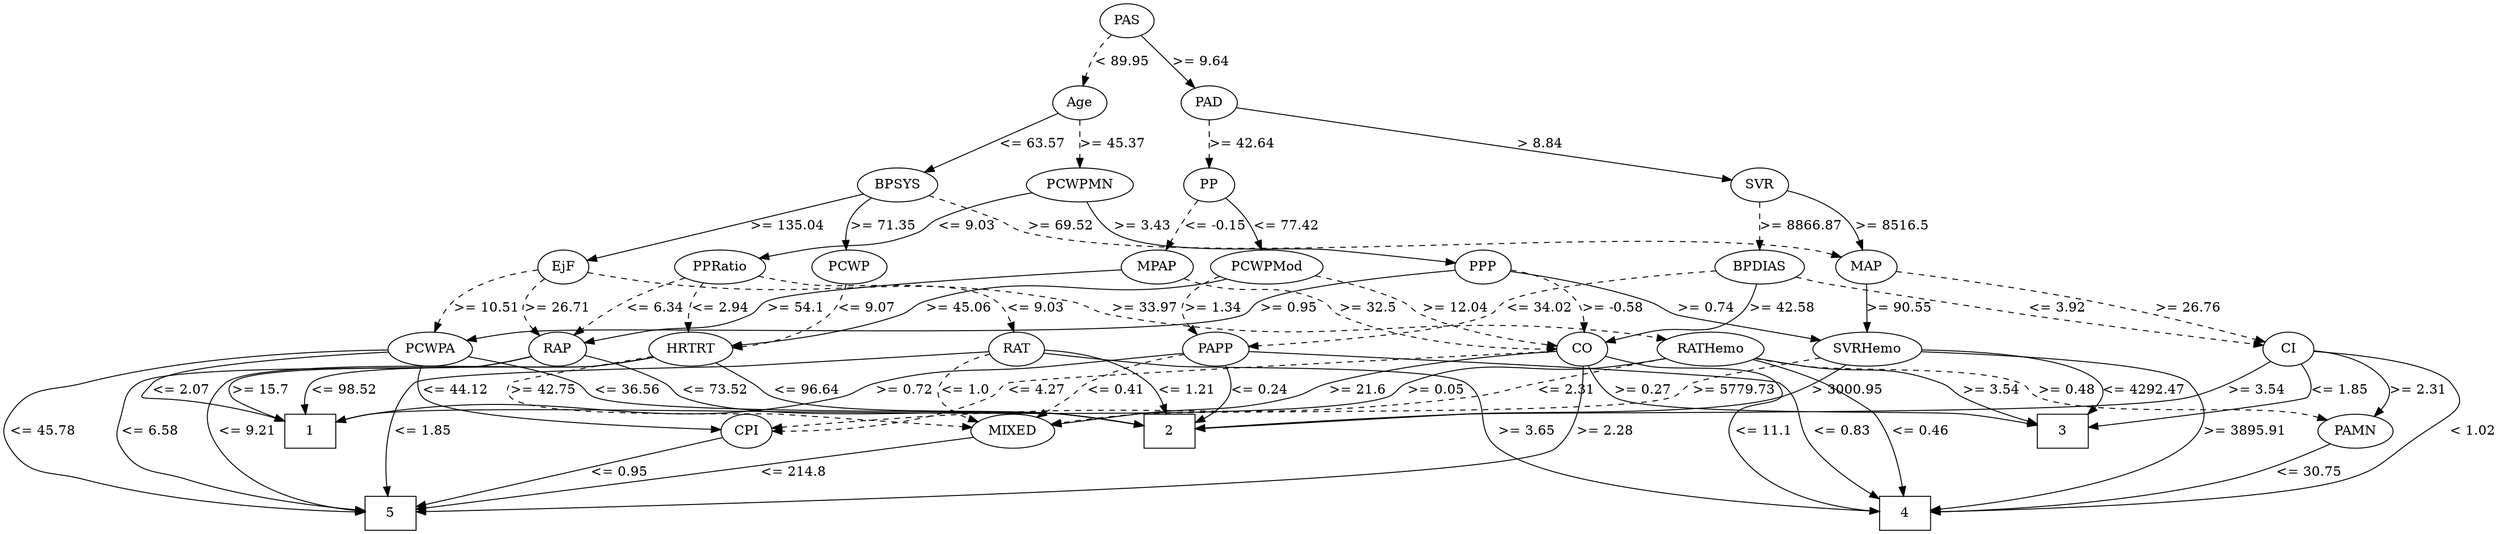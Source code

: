 strict digraph G {
	graph [bb="0,0,2160.1,558"];
	node [label="\N"];
	1	[height=0.5,
		pos="472.1,105",
		shape=box,
		width=0.75];
	2	[height=0.5,
		pos="858.1,105",
		shape=box,
		width=0.75];
	3	[height=0.5,
		pos="1829.1,105",
		shape=box,
		width=0.75];
	4	[height=0.5,
		pos="1679.1,18",
		shape=box,
		width=0.75];
	5	[height=0.5,
		pos="682.1,18",
		shape=box,
		width=0.75];
	RAP	[height=0.5,
		pos="452.1,192",
		width=0.77778];
	RAP -> 1	[label=">= 15.7",
		lp="277.6,148.5",
		op=">=",
		param=15.7,
		pos="e,444.71,106.2 424.53,188.06 372.92,182.29 265.89,168.88 255.1,156 250.81,150.89 250.77,146.08 255.1,141 277.7,114.46 378.59,107.97 \
434.49,106.44",
		style=solid];
	RAP -> 2	[label="<= 73.52",
		lp="446.1,148.5",
		op="<=",
		param=73.52,
		pos="e,830.76,118.36 434.19,177.7 421.9,167.02 409.56,152.03 420.1,141 450.45,109.23 772.14,132.2 815.1,123 817.04,122.58 819.01,122.09 \
820.98,121.54",
		style=solid];
	RAP -> 5	[label="<= 6.58",
		lp="97.595,105",
		op="<=",
		param=6.58,
		pos="e,654.83,19.9 424.75,187.68 394.7,184.09 344.99,178.3 302.1,174 256.15,169.4 134.31,180.38 95.095,156 67.981,139.14 54.498,111.4 \
75.095,87 111.99,43.304 517.69,24.965 644.47,20.276",
		style=solid];
	PAS	[height=0.5,
		pos="1149.1,540",
		width=0.75];
	PAD	[height=0.5,
		pos="1205.1,453",
		width=0.79437];
	PAS -> PAD	[label=">= 9.64",
		lp="1202.6,496.5",
		op=">=",
		param=9.64,
		pos="e,1194.6,469.92 1159.6,523.01 1167.9,510.43 1179.6,492.68 1189.1,478.33",
		style=solid];
	Age	[height=0.5,
		pos="1102.1,453",
		width=0.75];
	PAS -> Age	[label="< 89.95",
		lp="1149.6,496.5",
		op="<",
		param=89.95,
		pos="e,1110.3,470.35 1139.3,523.09 1135.7,517.15 1131.6,510.31 1128.1,504 1123.7,496.11 1119.1,487.4 1115,479.49",
		style=dashed];
	PP	[height=0.5,
		pos="1205.1,366",
		width=0.75];
	PAD -> PP	[label=">= 42.64",
		lp="1231.1,409.5",
		op=">=",
		param=42.64,
		pos="e,1205.1,384.18 1205.1,434.8 1205.1,423.16 1205.1,407.55 1205.1,394.24",
		style=dashed];
	SVR	[height=0.5,
		pos="1579.1,366",
		width=0.77778];
	PAD -> SVR	[label="> 8.84",
		lp="1432.6,409.5",
		op=">",
		param=8.84,
		pos="e,1552.9,372.96 1231.7,445.96 1297.5,430.99 1468.1,392.22 1543,375.21",
		style=solid];
	PCWPMN	[height=0.5,
		pos="1102.1,366",
		width=1.3902];
	Age -> PCWPMN	[label=">= 45.37",
		lp="1128.1,409.5",
		op=">=",
		param=45.37,
		pos="e,1102.1,384.18 1102.1,434.8 1102.1,423.16 1102.1,407.55 1102.1,394.24",
		style=dashed];
	BPSYS	[height=0.5,
		pos="956.1,366",
		width=1.0471];
	Age -> BPSYS	[label="<= 63.57",
		lp="1063.1,409.5",
		op="<=",
		param=63.57,
		pos="e,979.32,380.52 1082.4,440.54 1058.2,426.47 1017,402.43 988.18,385.68",
		style=solid];
	PCWPMod	[height=0.5,
		pos="1222.1,279",
		width=1.4444];
	PP -> PCWPMod	[label="<= 77.42",
		lp="1240.1,322.5",
		op="<=",
		param=77.42,
		pos="e,1218.7,297.18 1208.5,347.8 1210.9,336.16 1214,320.55 1216.6,307.24",
		style=solid];
	MPAP	[height=0.5,
		pos="1007.1,279",
		width=0.97491];
	PP -> MPAP	[label="<= -0.15",
		lp="1032.6,322.5",
		op="<=",
		param=-0.15,
		pos="e,1002.3,296.89 1183.1,355.24 1176.1,352.52 1168.4,349.81 1161.1,348 1127.9,339.77 1031.1,355.35 1008.1,330 1002.5,323.85 1001,315.32 \
1001.2,307.04",
		style=dashed];
	MAP	[height=0.5,
		pos="1736.1,279",
		width=0.84854];
	SVR -> MAP	[label=">= 8516.5",
		lp="1703.1,322.5",
		op=">=",
		param=8516.5,
		pos="e,1715.3,292.2 1600.7,354.38 1614.3,347.57 1632.4,338.46 1648.1,330 1667.7,319.47 1689.4,307.13 1706.4,297.35",
		style=solid];
	BPDIAS	[height=0.5,
		pos="1579.1,279",
		width=1.1735];
	SVR -> BPDIAS	[label=">= 8866.87",
		lp="1611.6,322.5",
		op=">=",
		param=8866.87,
		pos="e,1579.1,297.18 1579.1,347.8 1579.1,336.16 1579.1,320.55 1579.1,307.24",
		style=dashed];
	PAMN	[height=0.5,
		pos="2066.1,105",
		width=1.0139];
	PAMN -> 4	[label="<= 30.75",
		lp="2025.1,61.5",
		op="<=",
		param=30.75,
		pos="e,1706.4,19.551 2043.4,90.67 2022.4,79.05 1990.2,62.73 1960.1,54 1875.3,29.411 1771.3,22.097 1716.6,19.921",
		style=solid];
	PCWP	[height=0.5,
		pos="919.1,279",
		width=0.97491];
	HRTRT	[height=0.5,
		pos="715.1,192",
		width=1.1013];
	PCWP -> HRTRT	[label="<= 9.07",
		lp="931.6,235.5",
		op="<=",
		param=9.07,
		pos="e,751.77,199.16 915.77,260.64 912.76,249.65 907.18,236.04 897.1,228 891.77,223.76 813.96,209.83 761.82,200.88",
		style=dashed];
	HRTRT -> 1	[label="<= 98.52",
		lp="511.1,148.5",
		op="<=",
		param=98.52,
		pos="e,472.01,123.27 675.39,190.09 617.13,187.92 512.39,180.61 485.1,156 478.65,150.19 475.22,141.64 473.45,133.24",
		style=solid];
	HRTRT -> 2	[label="<= 96.64",
		lp="574.1,148.5",
		op="<=",
		param=96.64,
		pos="e,830.74,118.27 675.35,191.04 614.66,189.84 509.76,182.01 548.1,141 568.4,119.28 786.09,129.54 815.1,123 817.03,122.56 819,122.05 \
820.97,121.48",
		style=solid];
	HRTRT -> 5	[label="<= 9.21",
		lp="217.6,105",
		op="<=",
		param=9.21,
		pos="e,654.79,20.365 676.33,187.74 631.33,184.05 554.88,178 489.1,174 467.61,172.69 116.96,171.57 102.1,156 97.492,151.18 97.894,146.18 \
102.1,141 171.18,55.87 527.14,27.931 644.51,20.958",
		style=solid];
	MIXED	[height=0.5,
		pos="1242.1,105",
		width=1.125];
	HRTRT -> MIXED	[label=">= 42.75",
		lp="742.1,148.5",
		op=">=",
		param=42.75,
		pos="e,1203.7,111.19 710.12,173.92 708.09,163.05 707.86,149.46 716.1,141 730.83,125.85 1075,124.72 1096.1,123 1128.7,120.33 1165.3,116.07 \
1193.7,112.48",
		style=dashed];
	PCWPMod -> HRTRT	[label=">= 45.06",
		lp="1022.1,235.5",
		op=">=",
		param=45.06,
		pos="e,751.85,199.16 1172.5,273.52 1126.3,268.6 1055.7,259.16 996.1,243 978.57,238.25 975.67,232.55 958.1,228 898.64,212.61 881.86,218.86 \
821.1,210 801.64,207.16 780.23,203.78 761.77,200.78",
		style=solid];
	CO	[height=0.5,
		pos="1432.1,192",
		width=0.75];
	PCWPMod -> CO	[label=">= 12.04",
		lp="1380.1,235.5",
		op=">=",
		param=12.04,
		pos="e,1409.2,201.55 1264.9,268.72 1286.7,263.02 1313.1,254.57 1335.1,243 1344.6,237.99 1344.9,233.58 1354.1,228 1368.4,219.31 1385.3,\
211.47 1399.7,205.43",
		style=dashed];
	PAPP	[height=0.5,
		pos="1259.1,192",
		width=0.88889];
	PCWPMod -> PAPP	[label=">= 1.34",
		lp="1244.6,235.5",
		op=">=",
		param=1.34,
		pos="e,1239.3,206.43 1218.8,260.65 1217.7,250.71 1217.7,238.21 1222.1,228 1224.4,222.72 1227.9,217.87 1231.8,213.56",
		style=dashed];
	CO -> 3	[label=">= 0.27",
		lp="1619.6,148.5",
		op=">=",
		param=0.27,
		pos="e,1801.7,110.84 1456.8,184.23 1481.3,177.42 1519.9,166.44 1553.1,156 1572.8,149.79 1577,145.76 1597.1,141 1654.3,127.46 1670,131.88 \
1728.1,123 1749.2,119.78 1772.6,115.85 1791.6,112.58",
		style=solid];
	CO -> 4	[label="<= 11.1",
		lp="1553.6,105",
		op="<=",
		param=11.1,
		pos="e,1651.9,27.386 1456.6,183.92 1471.7,178.44 1490.6,169.48 1503.1,156 1525.6,131.77 1509.8,112.32 1531.1,87 1549,65.771 1559.2,66.193 \
1584.1,54 1602.7,44.877 1624.4,36.721 1642.3,30.582",
		style=solid];
	CO -> 5	[label=">= 2.28",
		lp="1476.6,105",
		op=">=",
		param=2.28,
		pos="e,709.52,21.195 1451.3,179.14 1465.1,169.04 1479.8,154.14 1470.1,141 1357.1,-11.417 1240.6,75.864 1052.1,54 930.72,39.921 786.45,\
27.52 719.58,22.018",
		style=solid];
	CPI	[height=0.5,
		pos="779.1,105",
		width=0.75];
	CO -> CPI	[label="<= 4.27",
		lp="1009.6,148.5",
		op="<=",
		param=4.27,
		pos="e,801.06,115.91 1405.9,187.07 1379.3,183.21 1336.9,177.42 1300.1,174 1230.7,167.55 1053.1,178.44 987.1,156 975.89,152.19 976.16,\
145.19 965.1,141 905.19,118.33 884.15,138.9 822.1,123 818.27,122.02 814.32,120.79 810.45,119.44",
		style=dashed];
	CO -> MIXED	[label=">= 21.6",
		lp="1443.6,148.5",
		op=">=",
		param=21.6,
		pos="e,1281.1,109.98 1428.7,173.69 1425.7,162.72 1420.1,149.12 1410.1,141 1392.1,126.42 1334,116.63 1291.1,111.2",
		style=solid];
	PAPP -> 1	[label=">= 0.72",
		lp="683.6,148.5",
		op=">=",
		param=0.72,
		pos="e,499.37,113.54 1227.2,189.51 1111.4,184.04 717.06,164.95 661.1,156 646.12,153.61 559.97,130.19 509.3,116.27",
		style=solid];
	PAPP -> 2	[label="<= 0.24",
		lp="1103.6,148.5",
		op="<=",
		param=0.24,
		pos="e,885.18,110.22 1228.6,186.22 1192.9,180.35 1132.3,169.5 1081.1,156 1060.7,150.62 1056.5,146.38 1036.1,141 988.01,128.31 931.52,\
117.96 895.29,111.89",
		style=solid];
	PAPP -> 4	[label="<= 0.83",
		lp="1620.6,105",
		op="<=",
		param=0.83,
		pos="e,1654.6,36.23 1290.3,187.78 1361.1,179.92 1531.4,157.82 1576.1,123 1590.9,111.47 1585.9,101.21 1598.1,87 1612.2,70.559 1630.6,54.812 \
1646.2,42.62",
		style=solid];
	PAPP -> MIXED	[label="<= 0.41",
		lp="1297.6,148.5",
		op="<=",
		param=0.41,
		pos="e,1260.6,121.29 1269.5,174.57 1274.4,164.7 1278.4,151.98 1274.1,141 1272.4,136.74 1270,132.68 1267.2,128.94",
		style=dashed];
	PCWPA	[height=0.5,
		pos="251.1,192",
		width=1.1555];
	PCWPA -> 1	[label="<= 2.07",
		lp="134.6,148.5",
		op="<=",
		param=2.07,
		pos="e,444.84,107.65 209.97,189.2 158.84,185.52 81.762,174.42 112.1,141 122.85,129.15 344.91,113.97 434.8,108.28",
		style=solid];
	PCWPA -> 2	[label="<= 36.56",
		lp="387.1,148.5",
		op="<=",
		param=36.56,
		pos="e,830.76,118.38 274.6,177.07 296.24,165.04 329.66,148.46 361.1,141 557.57,94.348 617.51,164.71 815.1,123 817.04,122.59 819.01,122.1 \
820.98,121.55",
		style=solid];
	PCWPA -> 5	[label="<= 45.78",
		lp="36.095,105",
		op="<=",
		param=45.78,
		pos="e,655.04,19.438 210.14,188.52 128.37,181.98 -42.922,159.45 10.095,87 47.854,35.405 509,22.367 644.74,19.638",
		style=solid];
	PCWPA -> CPI	[label="<= 44.12",
		lp="222.1,148.5",
		op="<=",
		param=44.12,
		pos="e,757.02,115.41 222.1,178.74 202.73,168.9 183,154.54 196.1,141 216.77,119.62 701.87,128.53 731.1,123 736.39,122 741.88,120.51 747.18,\
118.82",
		style=solid];
	CPI -> 5	[label="<= 0.95",
		lp="759.6,61.5",
		op="<=",
		param=0.95,
		pos="e,701.83,36.291 763.08,89.964 748.52,77.206 726.73,58.115 709.42,42.947",
		style=solid];
	PPP	[height=0.5,
		pos="1376.1,279",
		width=0.75];
	PCWPMN -> PPP	[label=">= 3.43",
		lp="1185.6,322.5",
		op=">=",
		param=3.43,
		pos="e,1350.5,284.91 1117,348.78 1128.5,337.41 1145.3,322.89 1163.1,315 1212.4,293.12 1229.9,305.85 1283.1,297 1302,293.86 1323,290.04 \
1340.3,286.83",
		style=solid];
	PPRatio	[height=0.5,
		pos="749.1,279",
		width=1.1013];
	PCWPMN -> PPRatio	[label="<= 9.03",
		lp="901.6,322.5",
		op="<=",
		param=9.03,
		pos="e,775.9,292.34 1058.3,357.22 1041.1,354.24 1021.2,350.86 1003.1,348 948.09,339.29 932.97,344.08 879.1,330 846.53,321.49 810.93,307.45 \
785.24,296.41",
		style=solid];
	PPP -> CO	[label=">= -0.58",
		lp="1442.6,235.5",
		op=">=",
		param=-0.58,
		pos="e,1426.4,209.98 1391.9,264.04 1398.1,258 1405,250.59 1410.1,243 1414.9,235.81 1419.1,227.38 1422.5,219.51",
		style=dashed];
	PPP -> PCWPA	[label=">= 0.95",
		lp="1308.6,235.5",
		op=">=",
		param=0.95,
		pos="e,290.45,198 1351.9,270.77 1333.3,264.7 1307.2,255.07 1286.1,243 1276.8,237.66 1277.2,231.64 1267.1,228 1222.5,212 462.35,212.94 \
415.1,210 376.55,207.6 333.09,203.01 300.6,199.2",
		style=solid];
	SVRHemo	[height=0.5,
		pos="1803.1,192",
		width=1.3902];
	PPP -> SVRHemo	[label=">= 0.74",
		lp="1683.6,235.5",
		op=">=",
		param=0.74,
		pos="e,1761.1,201.8 1402.8,275.02 1457.8,268.75 1581.9,253.9 1623.1,243 1640.6,238.36 1643.8,233.52 1661.1,228 1690.5,218.63 1724,210.27 \
1751,204.07",
		style=solid];
	PPRatio -> RAP	[label="<= 6.34",
		lp="641.6,235.5",
		op="<=",
		param=6.34,
		pos="e,477.47,200.26 716.46,268.66 660.17,252.55 545.28,219.67 487.28,203.07",
		style=dashed];
	PPRatio -> HRTRT	[label="<= 2.94",
		lp="738.6,235.5",
		op="<=",
		param=2.94,
		pos="e,712.44,210.28 730.09,262.77 724.53,257.2 719.13,250.42 716.1,243 713.24,236.01 712.21,227.99 712.09,220.46",
		style=dashed];
	RAT	[height=0.5,
		pos="858.1,192",
		width=0.76389];
	PPRatio -> RAT	[label="<= 9.03",
		lp="806.6,235.5",
		op="<=",
		param=9.03,
		pos="e,833.95,200.77 757.97,261 764.16,250.43 773.24,237.16 784.1,228 795.89,218.04 811,210.23 824.49,204.54",
		style=dashed];
	MIXED -> 5	[label="<= 214.8",
		lp="1022.1,61.5",
		op="<=",
		param=214.8,
		pos="e,709.25,23.121 1204.5,98.291 1102.4,82.796 821.01,40.085 719.35,24.654",
		style=solid];
	CI	[height=0.5,
		pos="1958.1,192",
		width=0.75];
	CI -> 2	[label=">= 3.54",
		lp="1383.6,148.5",
		op=">=",
		param=3.54,
		pos="e,885.25,109.11 1932.6,185.48 1913.3,181.56 1886.2,176.55 1862.1,174 1751.3,162.26 1470,179.28 1361.1,156 1343.7,152.29 1341.4,144.92 \
1324.1,141 1194.3,111.6 1157.8,133.74 1025.1,123 980.54,119.39 929.42,114 895.6,110.26",
		style=solid];
	CI -> 3	[label="<= 1.85",
		lp="1972.6,148.5",
		op="<=",
		param=1.85,
		pos="e,1856.1,107.63 1956.2,173.6 1954.1,162.88 1949.9,149.58 1941.1,141 1921.1,121.46 1890.3,112.81 1866,108.99",
		style=solid];
	CI -> 4	[label="< 1.02",
		lp="2141.6,105",
		op="<",
		param=1.02,
		pos="e,1706.1,20.011 1984.7,188.42 2023.3,184.11 2091.9,174.07 2108.1,156 2128.6,133.13 2127.4,113.61 2112.1,87 2097.5,61.64 2083,62.897 \
2055.1,54 1992.6,34.076 1798.3,23.922 1716.3,20.432",
		style=solid];
	CI -> PAMN	[label=">= 2.31",
		lp="2081.6,148.5",
		op=">=",
		param=2.31,
		pos="e,2064.8,123.2 1984.5,187.53 2005.3,183.44 2033.7,174.66 2051.1,156 2056.9,149.76 2060.5,141.34 2062.7,133.19",
		style=solid];
	SVRHemo -> 2	[label="> 3000.95",
		lp="1241.6,148.5",
		op=">",
		param=3000.95,
		pos="e,885.14,108.77 1756.4,185.36 1723.9,181.62 1679.4,176.88 1640.1,174 1592.7,170.54 1257.6,172.52 1213.1,156 1203,152.26 1204.1,145.05 \
1194.1,141 1192.4,140.3 982.11,118.7 895.12,109.79",
		style=solid];
	SVRHemo -> 3	[label="<= 4292.47",
		lp="1904.6,148.5",
		op="<=",
		param=4292.47,
		pos="e,1856.3,122.68 1840.5,180.03 1852.1,174.71 1863.4,167 1870.1,156 1875.6,146.88 1871.4,137.65 1863.9,129.65",
		style=solid];
	SVRHemo -> 4	[label=">= 3895.91",
		lp="1961.6,105",
		op=">=",
		param=3895.91,
		pos="e,1706.3,21.355 1849.7,185.33 1885.2,179.94 1929.8,170.48 1941.1,156 1945.2,150.74 1944.2,146.92 1941.1,141 1898,57.548 1777.9,30.909 \
1716.4,22.617",
		style=solid];
	SVRHemo -> MIXED	[label=">= 5779.73",
		lp="1825.6,148.5",
		op=">=",
		param=5779.73,
		pos="e,1281,110.4 1800.6,173.67 1798,162.4 1792.7,148.45 1782.1,141 1748.6,117.51 1454.9,126.01 1414.1,123 1372.6,119.94 1325.6,115.2 \
1291.2,111.51",
		style=dashed];
	BPSYS -> PCWP	[label=">= 71.35",
		lp="959.1,322.5",
		op=">=",
		param=71.35,
		pos="e,922.51,297.12 944,348.87 940.11,343.13 936.05,336.49 933.1,330 929.81,322.78 927.13,314.62 925.02,307.01",
		style=solid];
	BPSYS -> MAP	[label=">= 69.52",
		lp="1109.1,322.5",
		op=">=",
		param=69.52,
		pos="e,1707.4,285.6 987.64,355.77 1007.9,349.44 1034.5,340.33 1057.1,330 1069.2,324.46 1070.3,318.66 1083.1,315 1200,281.61 1509,308.65 \
1630.1,297 1652.5,294.84 1677.4,290.93 1697.4,287.4",
		style=dashed];
	EjF	[height=0.5,
		pos="568.1,279",
		width=0.75];
	BPSYS -> EjF	[label=">= 135.04",
		lp="803.1,322.5",
		op=">=",
		param=135.04,
		pos="e,592.74,286.39 921.44,358.85 884.75,352.22 825.19,341.11 774.1,330 713.43,316.81 643.26,299.29 602.46,288.88",
		style=solid];
	MAP -> CI	[label=">= 26.76",
		lp="1904.1,235.5",
		op=">=",
		param=26.76,
		pos="e,1936.5,203.24 1763,270.1 1785,263.45 1816.8,253.37 1844.1,243 1872.7,232.11 1904.6,217.95 1927.4,207.48",
		style=dashed];
	MAP -> SVRHemo	[label=">= 90.55",
		lp="1814.1,235.5",
		op=">=",
		param=90.55,
		pos="e,1797.4,210.31 1756.2,265.08 1764.4,259.1 1773.5,251.45 1780.1,243 1785.5,236.05 1790.1,227.6 1793.6,219.64",
		style=solid];
	EjF -> RAP	[label=">= 26.71",
		lp="543.1,235.5",
		op=">=",
		param=26.71,
		pos="e,469.88,206.03 550.48,265.09 531.23,250.99 500.2,228.25 478.14,212.09",
		style=dashed];
	EjF -> PCWPA	[label=">= 10.51",
		lp="455.1,235.5",
		op=">=",
		param=10.51,
		pos="e,285.55,202.24 543.48,271.4 490.14,257.1 363.24,223.07 295.5,204.91",
		style=dashed];
	RATHemo	[height=0.5,
		pos="1581.1,192",
		width=1.375];
	EjF -> RATHemo	[label=">= 33.97",
		lp="1188.1,235.5",
		op=">=",
		param=33.97,
		pos="e,1537.2,200.55 594.32,273.95 620.91,270 663.26,264.15 700.1,261 887.14,245 938.14,280.42 1122.1,243 1140.7,239.21 1143.5,231.93 \
1162.1,228 1295.4,199.77 1332.6,224.15 1468.1,210 1487.4,207.98 1508.5,205.02 1527.1,202.14",
		style=dashed];
	BPDIAS -> CO	[label=">= 42.58",
		lp="1593.1,235.5",
		op=">=",
		param=42.58,
		pos="e,1457.8,197.52 1575.5,260.91 1572.4,250.04 1566.8,236.45 1557.1,228 1543.7,216.41 1499.7,205.87 1467.7,199.45",
		style=solid];
	BPDIAS -> PAPP	[label="<= 34.02",
		lp="1527.1,235.5",
		op="<=",
		param=34.02,
		pos="e,1290.2,196.97 1550.4,265.48 1535.6,258.93 1517.3,250.69 1501.1,243 1487.6,236.61 1485.3,232.6 1471.1,228 1440.1,217.94 1352.5,\
205.29 1300.2,198.29",
		style=dashed];
	BPDIAS -> CI	[label="<= 3.92",
		lp="1753.6,235.5",
		op="<=",
		param=3.92,
		pos="e,1932.5,197.82 1617.6,271.5 1644.4,266.08 1680.5,256.96 1710.1,243 1720.5,238.11 1720.4,232.24 1731.1,228 1785.7,206.29 1804,219.13 \
1862.1,210 1882.2,206.84 1904.5,202.91 1922.6,199.62",
		style=dashed];
	RATHemo -> 1	[label=">= 0.05",
		lp="831.6,148.5",
		op=">=",
		param=0.05,
		pos="e,499.26,108.4 1537.8,183.22 1516.8,179.77 1491.2,176.05 1468.1,174 1322.2,161.08 952.98,183.53 809.1,156 790.04,152.35 786.97,145.5 \
768.1,141 719.84,129.49 577.82,115.59 509.56,109.33",
		style=solid];
	RATHemo -> 3	[label=">= 3.54",
		lp="1691.6,148.5",
		op=">=",
		param=3.54,
		pos="e,1802.1,110.69 1608.6,176.86 1620.3,170.67 1634,163.2 1646.1,156 1656.6,149.77 1657.8,145.71 1669.1,141 1690.9,131.85 1752,119.8 \
1792.1,112.49",
		style=solid];
	RATHemo -> 4	[label="<= 0.46",
		lp="1683.6,105",
		op="<=",
		param=0.46,
		pos="e,1675.8,36.32 1600.5,175.3 1607.2,169.49 1614.7,162.69 1621.1,156 1634,142.46 1638.4,139.54 1647.1,123 1660,98.414 1668.6,67.784 \
1673.6,46.152",
		style=solid];
	RATHemo -> PAMN	[label=">= 0.48",
		lp="1759.6,148.5",
		op=">=",
		param=0.48,
		pos="e,2038.1,116.76 1624.5,183.25 1651.1,177.62 1685.4,168.73 1714.1,156 1725.3,151.05 1725.5,144.85 1737.1,141 1854.6,101.9 1893.6,\
146.77 2015.1,123 2019.5,122.14 2024,121.01 2028.5,119.73",
		style=dashed];
	RATHemo -> CPI	[label="<= 2.31",
		lp="1171.6,148.5",
		op="<=",
		param=2.31,
		pos="e,800.55,116.03 1537.5,183.47 1516.6,180.11 1491.1,176.37 1468.1,174 1397.5,166.71 1216.6,178.14 1149.1,156 1137.5,152.19 1137.7,\
144.82 1126.1,141 997.56,98.614 954.24,152.25 822.1,123 818.15,122.13 814.1,120.94 810.13,119.6",
		style=dashed];
	MPAP -> RAP	[label=">= 54.1",
		lp="870.6,235.5",
		op=">=",
		param=54.1,
		pos="e,479.95,195.15 980.87,266.82 975.09,264.65 968.95,262.57 963.1,261 913.13,247.6 895.5,263.71 848.1,243 838.24,238.69 839.08,231.99 \
829.1,228 813.5,221.76 582.53,203.18 490.01,195.94",
		style=solid];
	MPAP -> CO	[label=">= 32.5",
		lp="1099.6,235.5",
		op=">=",
		param=32.5,
		pos="e,1405.8,196.75 1025.1,263.41 1041.9,250.15 1066,232.05 1077.1,228 1123.8,210.93 1250.6,215.18 1300.1,210 1332.6,206.6 1369.4,201.78 \
1395.9,198.14",
		style=dashed];
	RAT -> 2	[label="<= 1.21",
		lp="880.6,148.5",
		op="<=",
		param=1.21,
		pos="e,858.1,123.18 858.1,173.8 858.1,162.16 858.1,146.55 858.1,133.24",
		style=solid];
	RAT -> 4	[label=">= 3.65",
		lp="1069.6,105",
		op=">=",
		param=3.65,
		pos="e,1651.7,18.704 885.46,188.99 929.19,185.22 1012,175.64 1033.1,156 1067.5,123.95 1024.5,83.55 1061.1,54 1106.2,17.535 1514.9,17.684 \
1641.7,18.624",
		style=solid];
	RAT -> 5	[label="<= 1.85",
		lp="708.6,105",
		op="<=",
		param=1.85,
		pos="e,679.44,36.108 831.89,186.51 790.82,179.24 715.03,164.83 706.1,156 677.22,127.45 675.92,77.289 678.43,46.231",
		style=solid];
	RAT -> MIXED	[label="<= 1.0",
		lp="946.1,148.5",
		op="<=",
		param=1.0,
		pos="e,1203.4,110.61 875.22,177.87 893.72,163.82 921.33,143.21 927.1,141 997.61,113.93 1021,131.37 1096.1,123 1128.5,119.39 1164.9,115.14 \
1193.3,111.8",
		style=dashed];
}

